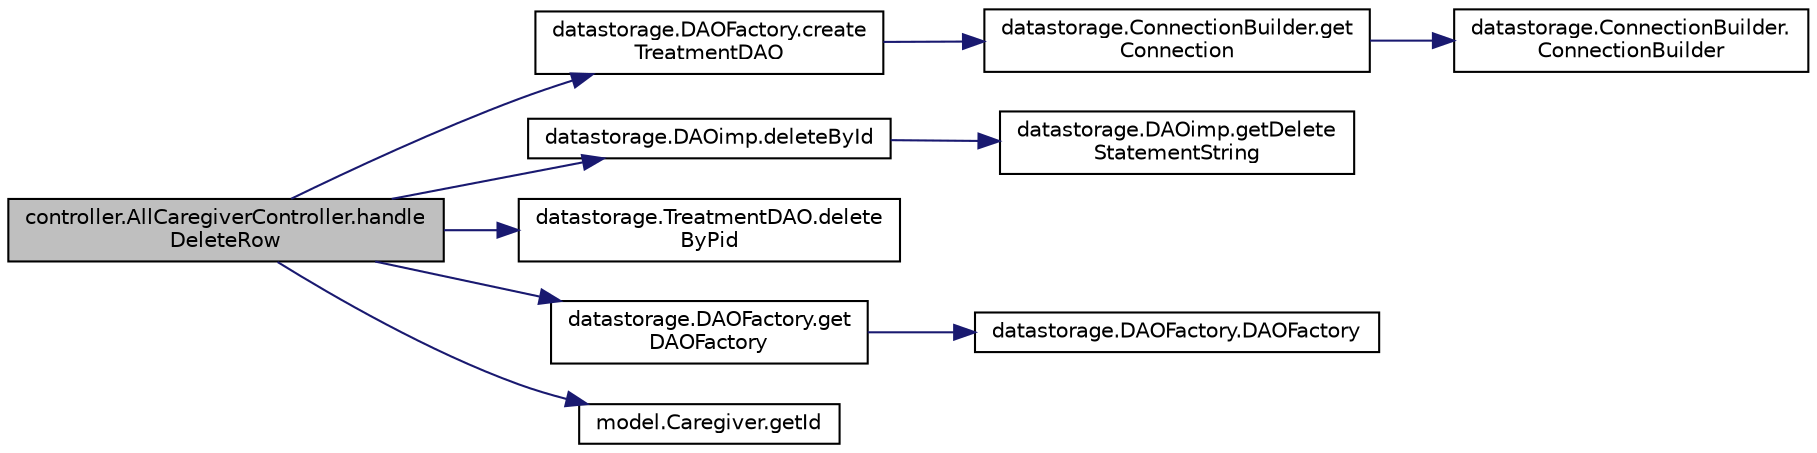 digraph "controller.AllCaregiverController.handleDeleteRow"
{
 // LATEX_PDF_SIZE
  edge [fontname="Helvetica",fontsize="10",labelfontname="Helvetica",labelfontsize="10"];
  node [fontname="Helvetica",fontsize="10",shape=record];
  rankdir="LR";
  Node1 [label="controller.AllCaregiverController.handle\lDeleteRow",height=0.2,width=0.4,color="black", fillcolor="grey75", style="filled", fontcolor="black",tooltip="handles a delete-click-event."];
  Node1 -> Node2 [color="midnightblue",fontsize="10",style="solid",fontname="Helvetica"];
  Node2 [label="datastorage.DAOFactory.create\lTreatmentDAO",height=0.2,width=0.4,color="black", fillcolor="white", style="filled",URL="$db/d7f/classdatastorage_1_1DAOFactory.html#a0df05e282b9c6c3e904c8a25457ec956",tooltip="creates a new instance of the TreatmentDAO"];
  Node2 -> Node3 [color="midnightblue",fontsize="10",style="solid",fontname="Helvetica"];
  Node3 [label="datastorage.ConnectionBuilder.get\lConnection",height=0.2,width=0.4,color="black", fillcolor="white", style="filled",URL="$d6/d58/classdatastorage_1_1ConnectionBuilder.html#a217c33442528663e5d3199ade7c19ed1",tooltip="when no Connection has been made, initializes a new ConnectionBuilder"];
  Node3 -> Node4 [color="midnightblue",fontsize="10",style="solid",fontname="Helvetica"];
  Node4 [label="datastorage.ConnectionBuilder.\lConnectionBuilder",height=0.2,width=0.4,color="black", fillcolor="white", style="filled",URL="$d6/d58/classdatastorage_1_1ConnectionBuilder.html#a9af3a7f1e527e35fae23c4e06e6494e7",tooltip="creates connection to back-end"];
  Node1 -> Node5 [color="midnightblue",fontsize="10",style="solid",fontname="Helvetica"];
  Node5 [label="datastorage.DAOimp.deleteById",height=0.2,width=0.4,color="black", fillcolor="white", style="filled",URL="$db/d11/classdatastorage_1_1DAOimp.html#a2d4cbdf5e07aed21ecf21bd903e9646b",tooltip="calls getDeleteStatementString method, with key"];
  Node5 -> Node6 [color="midnightblue",fontsize="10",style="solid",fontname="Helvetica"];
  Node6 [label="datastorage.DAOimp.getDelete\lStatementString",height=0.2,width=0.4,color="black", fillcolor="white", style="filled",URL="$db/d11/classdatastorage_1_1DAOimp.html#a43fa8354fdea415035af6ba81cb28d88",tooltip=" "];
  Node1 -> Node7 [color="midnightblue",fontsize="10",style="solid",fontname="Helvetica"];
  Node7 [label="datastorage.TreatmentDAO.delete\lByPid",height=0.2,width=0.4,color="black", fillcolor="white", style="filled",URL="$d2/d80/classdatastorage_1_1TreatmentDAO.html#a4aad31f2c8018ab4aa4e5a2e033bb464",tooltip="generates a delete-Statement for a given key"];
  Node1 -> Node8 [color="midnightblue",fontsize="10",style="solid",fontname="Helvetica"];
  Node8 [label="datastorage.DAOFactory.get\lDAOFactory",height=0.2,width=0.4,color="black", fillcolor="white", style="filled",URL="$db/d7f/classdatastorage_1_1DAOFactory.html#a489d0947d5e2601ff8617b5e45cbea12",tooltip="Singleton which instantiates a new Object of this class if none already exists."];
  Node8 -> Node9 [color="midnightblue",fontsize="10",style="solid",fontname="Helvetica"];
  Node9 [label="datastorage.DAOFactory.DAOFactory",height=0.2,width=0.4,color="black", fillcolor="white", style="filled",URL="$db/d7f/classdatastorage_1_1DAOFactory.html#ad381ed774680f7634e4d4ef879b039ae",tooltip="privater constructor to prevent free initializing of a new object"];
  Node1 -> Node10 [color="midnightblue",fontsize="10",style="solid",fontname="Helvetica"];
  Node10 [label="model.Caregiver.getId",height=0.2,width=0.4,color="black", fillcolor="white", style="filled",URL="$d3/d72/classmodel_1_1Caregiver.html#a22f7dd913d090f36bec91834414355ca",tooltip=" "];
}
